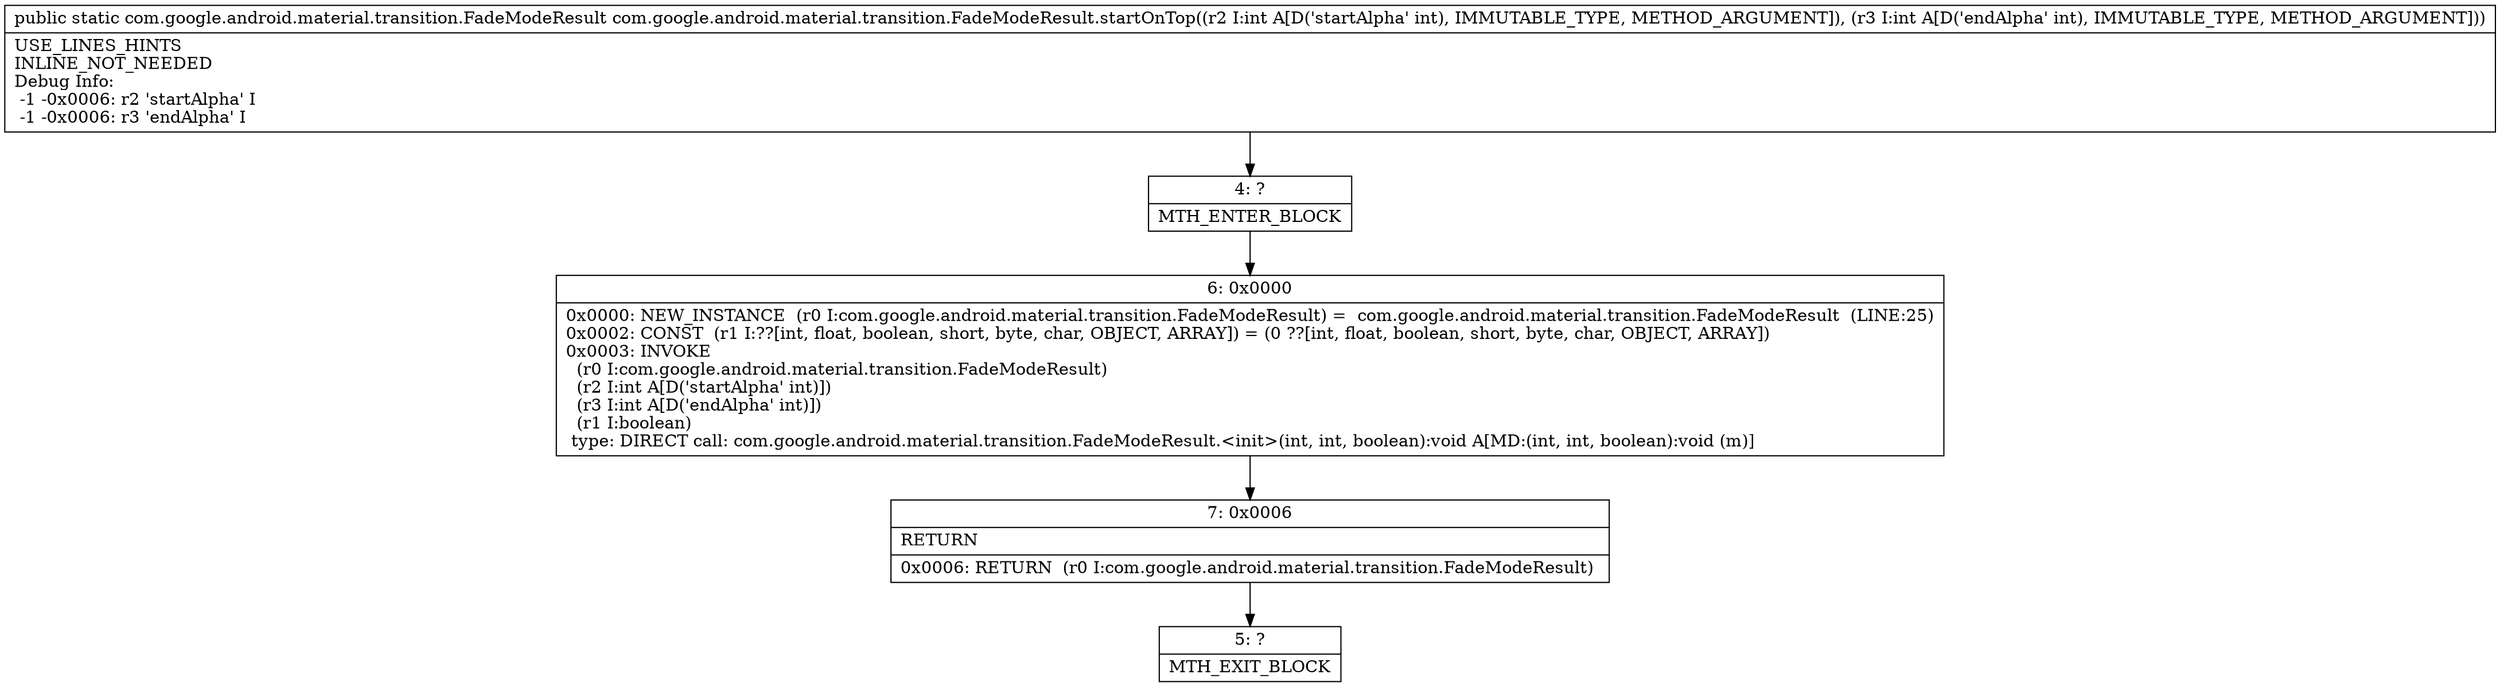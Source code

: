 digraph "CFG forcom.google.android.material.transition.FadeModeResult.startOnTop(II)Lcom\/google\/android\/material\/transition\/FadeModeResult;" {
Node_4 [shape=record,label="{4\:\ ?|MTH_ENTER_BLOCK\l}"];
Node_6 [shape=record,label="{6\:\ 0x0000|0x0000: NEW_INSTANCE  (r0 I:com.google.android.material.transition.FadeModeResult) =  com.google.android.material.transition.FadeModeResult  (LINE:25)\l0x0002: CONST  (r1 I:??[int, float, boolean, short, byte, char, OBJECT, ARRAY]) = (0 ??[int, float, boolean, short, byte, char, OBJECT, ARRAY]) \l0x0003: INVOKE  \l  (r0 I:com.google.android.material.transition.FadeModeResult)\l  (r2 I:int A[D('startAlpha' int)])\l  (r3 I:int A[D('endAlpha' int)])\l  (r1 I:boolean)\l type: DIRECT call: com.google.android.material.transition.FadeModeResult.\<init\>(int, int, boolean):void A[MD:(int, int, boolean):void (m)]\l}"];
Node_7 [shape=record,label="{7\:\ 0x0006|RETURN\l|0x0006: RETURN  (r0 I:com.google.android.material.transition.FadeModeResult) \l}"];
Node_5 [shape=record,label="{5\:\ ?|MTH_EXIT_BLOCK\l}"];
MethodNode[shape=record,label="{public static com.google.android.material.transition.FadeModeResult com.google.android.material.transition.FadeModeResult.startOnTop((r2 I:int A[D('startAlpha' int), IMMUTABLE_TYPE, METHOD_ARGUMENT]), (r3 I:int A[D('endAlpha' int), IMMUTABLE_TYPE, METHOD_ARGUMENT]))  | USE_LINES_HINTS\lINLINE_NOT_NEEDED\lDebug Info:\l  \-1 \-0x0006: r2 'startAlpha' I\l  \-1 \-0x0006: r3 'endAlpha' I\l}"];
MethodNode -> Node_4;Node_4 -> Node_6;
Node_6 -> Node_7;
Node_7 -> Node_5;
}

